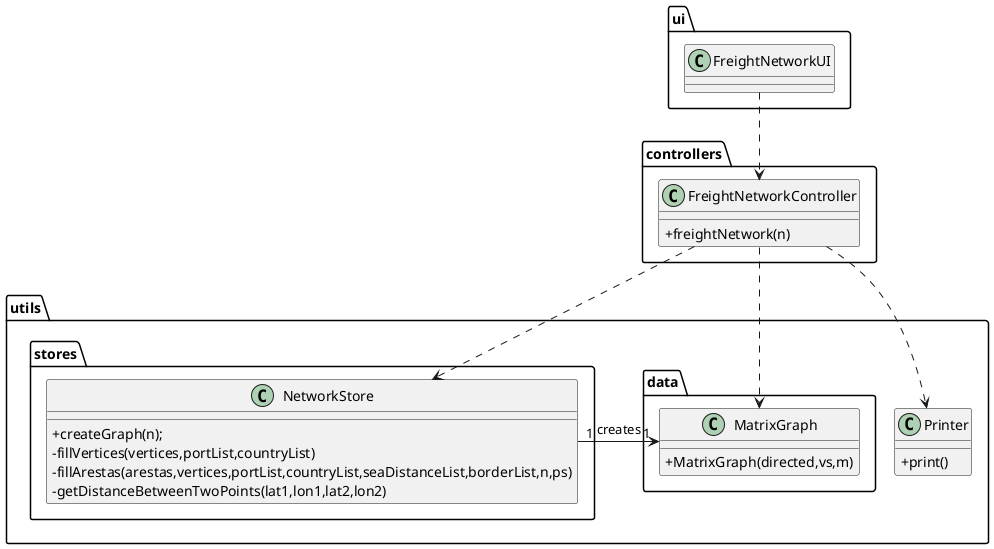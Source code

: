 @startuml
'https://plantuml.com/class-diagram

skinparam classAttributeIconSize 0

package "ui" {
class FreightNetworkUI{
}
}

package "controllers" {
class FreightNetworkController{
+freightNetwork(n)
}
}
package utils{
class Printer{
+print()
}
package stores{
class NetworkStore{
+createGraph(n);
-fillVertices(vertices,portList,countryList)
-fillArestas(arestas,vertices,portList,countryList,seaDistanceList,borderList,n,ps)
-getDistanceBetweenTwoPoints(lat1,lon1,lat2,lon2)
}
}
package data{
class MatrixGraph{
+MatrixGraph(directed,vs,m)
}

}


FreightNetworkUI ..> FreightNetworkController
FreightNetworkController ..> Printer
FreightNetworkController ..> MatrixGraph
FreightNetworkController ..> NetworkStore
NetworkStore "1"->"1" MatrixGraph : creates

@enduml